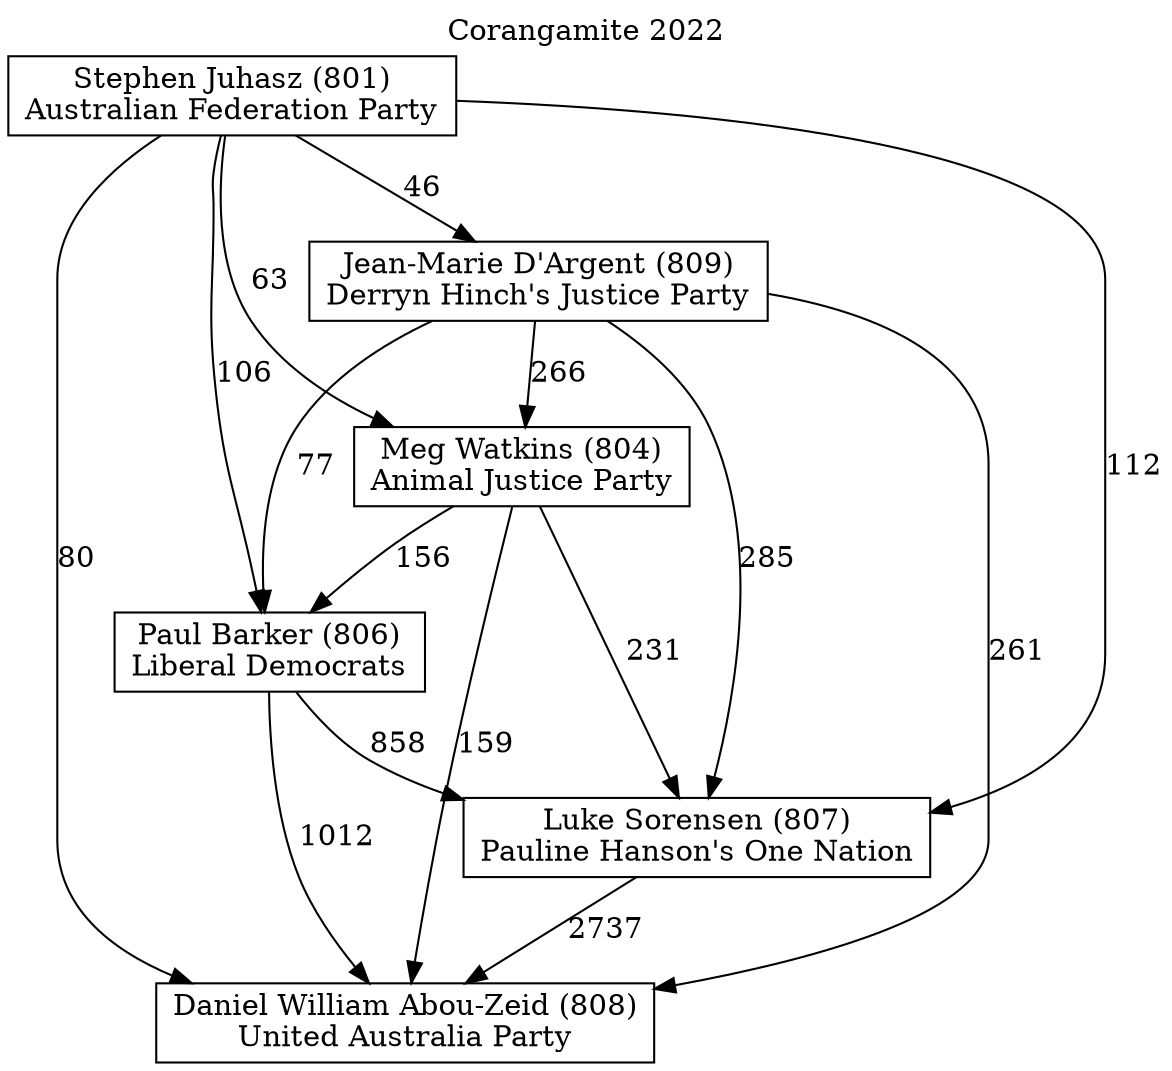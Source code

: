 // House preference flow
digraph "Daniel William Abou-Zeid (808)_Corangamite_2022" {
	graph [label="Corangamite 2022" labelloc=t mclimit=10]
	node [shape=box]
	"Daniel William Abou-Zeid (808)" [label="Daniel William Abou-Zeid (808)
United Australia Party"]
	"Luke Sorensen (807)" [label="Luke Sorensen (807)
Pauline Hanson's One Nation"]
	"Paul Barker (806)" [label="Paul Barker (806)
Liberal Democrats"]
	"Meg Watkins (804)" [label="Meg Watkins (804)
Animal Justice Party"]
	"Jean-Marie D'Argent (809)" [label="Jean-Marie D'Argent (809)
Derryn Hinch's Justice Party"]
	"Stephen Juhasz (801)" [label="Stephen Juhasz (801)
Australian Federation Party"]
	"Luke Sorensen (807)" -> "Daniel William Abou-Zeid (808)" [label=2737]
	"Paul Barker (806)" -> "Luke Sorensen (807)" [label=858]
	"Meg Watkins (804)" -> "Paul Barker (806)" [label=156]
	"Jean-Marie D'Argent (809)" -> "Meg Watkins (804)" [label=266]
	"Stephen Juhasz (801)" -> "Jean-Marie D'Argent (809)" [label=46]
	"Paul Barker (806)" -> "Daniel William Abou-Zeid (808)" [label=1012]
	"Meg Watkins (804)" -> "Daniel William Abou-Zeid (808)" [label=159]
	"Jean-Marie D'Argent (809)" -> "Daniel William Abou-Zeid (808)" [label=261]
	"Stephen Juhasz (801)" -> "Daniel William Abou-Zeid (808)" [label=80]
	"Stephen Juhasz (801)" -> "Meg Watkins (804)" [label=63]
	"Jean-Marie D'Argent (809)" -> "Paul Barker (806)" [label=77]
	"Stephen Juhasz (801)" -> "Paul Barker (806)" [label=106]
	"Meg Watkins (804)" -> "Luke Sorensen (807)" [label=231]
	"Jean-Marie D'Argent (809)" -> "Luke Sorensen (807)" [label=285]
	"Stephen Juhasz (801)" -> "Luke Sorensen (807)" [label=112]
}
